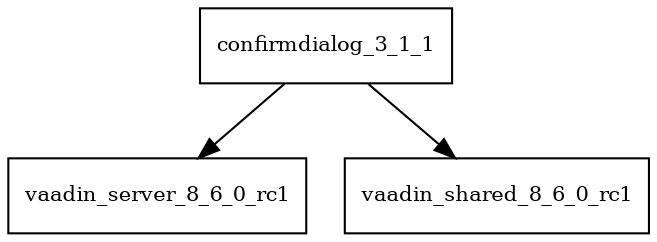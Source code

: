 digraph confirmdialog_3_1_1_dependencies {
  node [shape = box, fontsize=10.0];
  confirmdialog_3_1_1 -> vaadin_server_8_6_0_rc1;
  confirmdialog_3_1_1 -> vaadin_shared_8_6_0_rc1;
}
